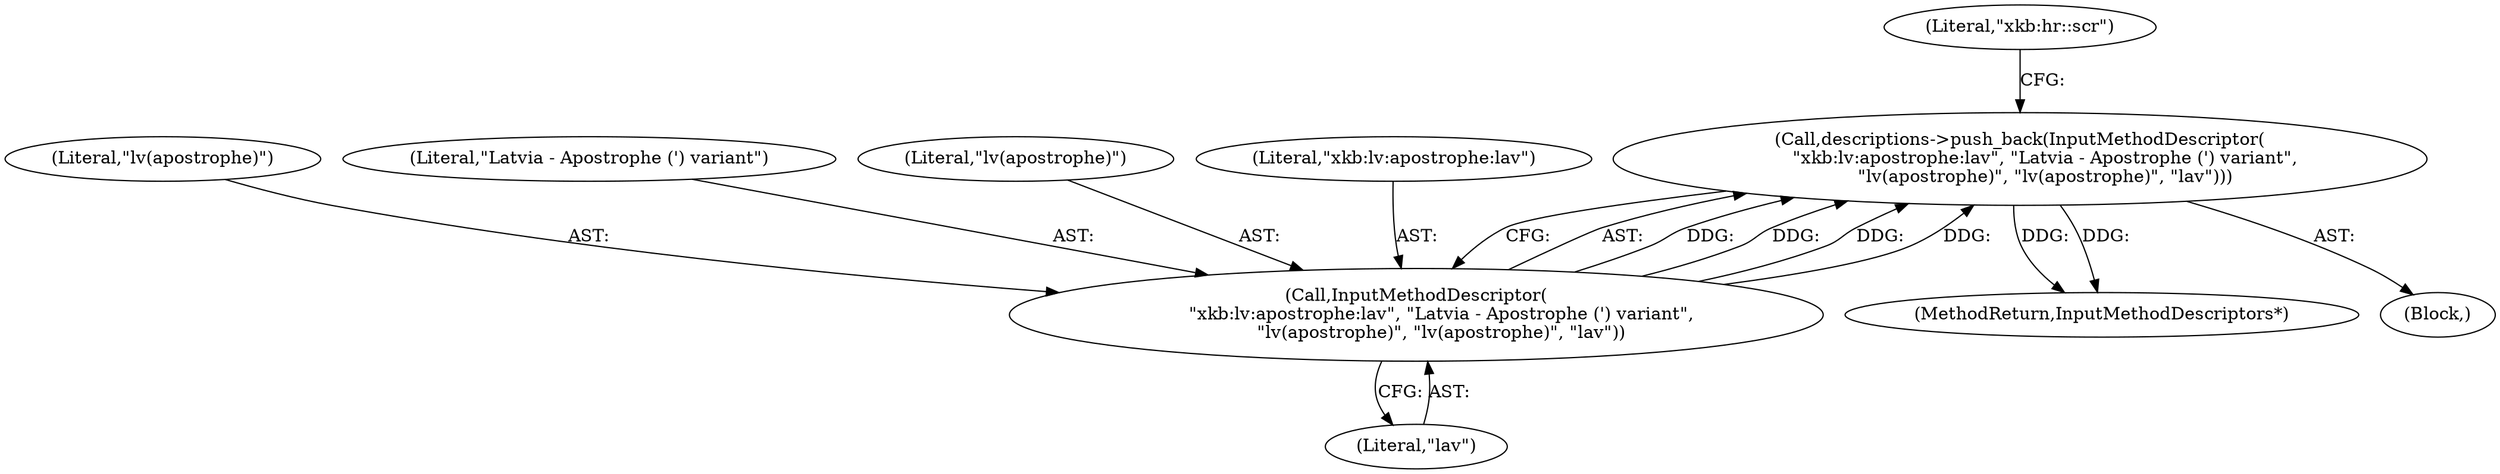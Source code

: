 digraph "1_Chrome_dc7b094a338c6c521f918f478e993f0f74bbea0d_12@del" {
"1000460" [label="(Call,descriptions->push_back(InputMethodDescriptor(\n         \"xkb:lv:apostrophe:lav\", \"Latvia - Apostrophe (') variant\",\n         \"lv(apostrophe)\", \"lv(apostrophe)\", \"lav\")))"];
"1000461" [label="(Call,InputMethodDescriptor(\n         \"xkb:lv:apostrophe:lav\", \"Latvia - Apostrophe (') variant\",\n         \"lv(apostrophe)\", \"lv(apostrophe)\", \"lav\"))"];
"1000469" [label="(Literal,\"xkb:hr::scr\")"];
"1000461" [label="(Call,InputMethodDescriptor(\n         \"xkb:lv:apostrophe:lav\", \"Latvia - Apostrophe (') variant\",\n         \"lv(apostrophe)\", \"lv(apostrophe)\", \"lav\"))"];
"1000581" [label="(MethodReturn,InputMethodDescriptors*)"];
"1000466" [label="(Literal,\"lav\")"];
"1000465" [label="(Literal,\"lv(apostrophe)\")"];
"1000463" [label="(Literal,\"Latvia - Apostrophe (') variant\")"];
"1000460" [label="(Call,descriptions->push_back(InputMethodDescriptor(\n         \"xkb:lv:apostrophe:lav\", \"Latvia - Apostrophe (') variant\",\n         \"lv(apostrophe)\", \"lv(apostrophe)\", \"lav\")))"];
"1000464" [label="(Literal,\"lv(apostrophe)\")"];
"1000462" [label="(Literal,\"xkb:lv:apostrophe:lav\")"];
"1000101" [label="(Block,)"];
"1000460" -> "1000101"  [label="AST: "];
"1000460" -> "1000461"  [label="CFG: "];
"1000461" -> "1000460"  [label="AST: "];
"1000469" -> "1000460"  [label="CFG: "];
"1000460" -> "1000581"  [label="DDG: "];
"1000460" -> "1000581"  [label="DDG: "];
"1000461" -> "1000460"  [label="DDG: "];
"1000461" -> "1000460"  [label="DDG: "];
"1000461" -> "1000460"  [label="DDG: "];
"1000461" -> "1000460"  [label="DDG: "];
"1000461" -> "1000466"  [label="CFG: "];
"1000462" -> "1000461"  [label="AST: "];
"1000463" -> "1000461"  [label="AST: "];
"1000464" -> "1000461"  [label="AST: "];
"1000465" -> "1000461"  [label="AST: "];
"1000466" -> "1000461"  [label="AST: "];
}
